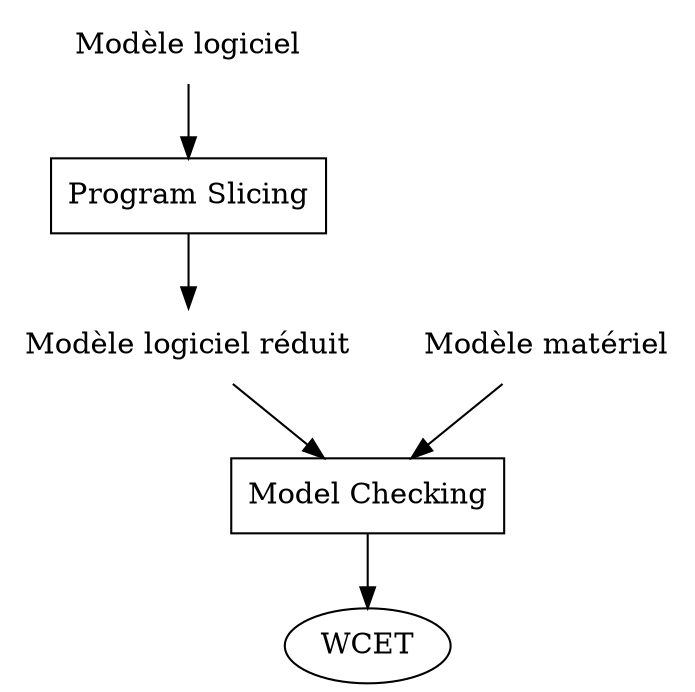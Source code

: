 digraph Schema {
  soft_model         [label = "Modèle logiciel",        shape = plaintext];
  soft_model_reduced [label = "Modèle logiciel réduit", shape = plaintext];
  hard_model         [label = "Modèle matériel",        shape = plaintext];
  slicing            [label = "Program Slicing",        shape = rectangle];
  model_checking     [label = "Model Checking",         shape = rectangle];
  wcet               [label = "WCET"];

  soft_model -> slicing -> soft_model_reduced;
  
  soft_model_reduced -> model_checking;
  hard_model         -> model_checking;
  
  model_checking  -> wcet;
}